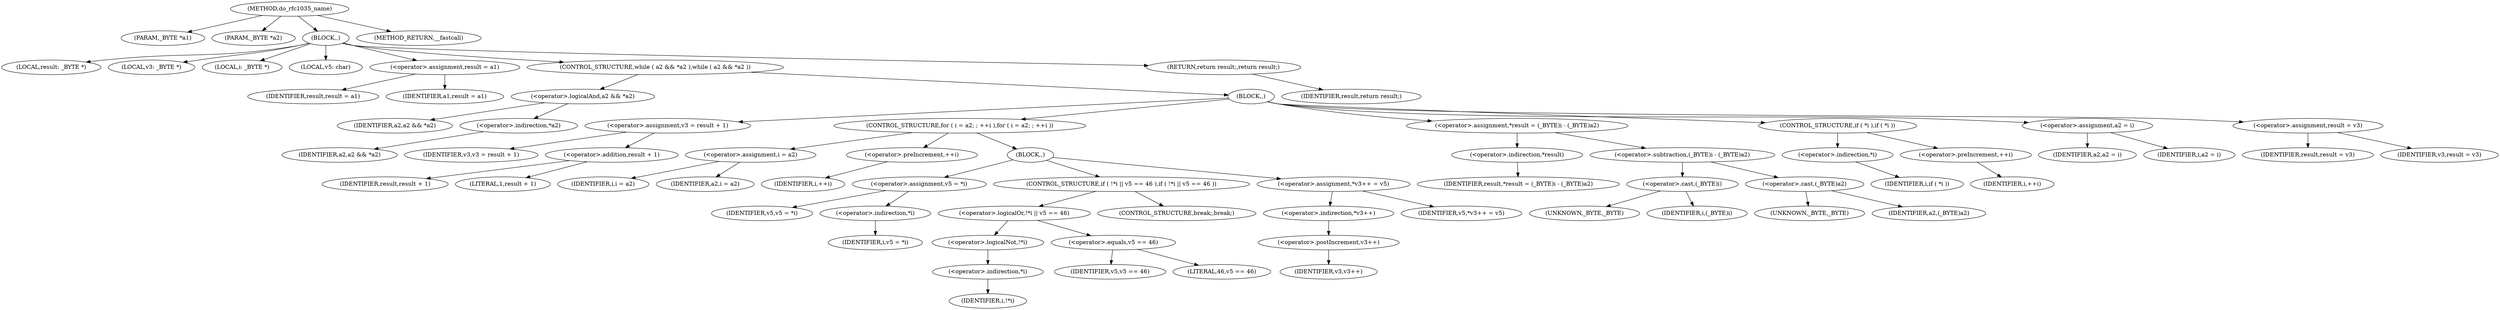 digraph do_rfc1035_name {  
"1000105" [label = "(METHOD,do_rfc1035_name)" ]
"1000106" [label = "(PARAM,_BYTE *a1)" ]
"1000107" [label = "(PARAM,_BYTE *a2)" ]
"1000108" [label = "(BLOCK,,)" ]
"1000109" [label = "(LOCAL,result: _BYTE *)" ]
"1000110" [label = "(LOCAL,v3: _BYTE *)" ]
"1000111" [label = "(LOCAL,i: _BYTE *)" ]
"1000112" [label = "(LOCAL,v5: char)" ]
"1000113" [label = "(<operator>.assignment,result = a1)" ]
"1000114" [label = "(IDENTIFIER,result,result = a1)" ]
"1000115" [label = "(IDENTIFIER,a1,result = a1)" ]
"1000116" [label = "(CONTROL_STRUCTURE,while ( a2 && *a2 ),while ( a2 && *a2 ))" ]
"1000117" [label = "(<operator>.logicalAnd,a2 && *a2)" ]
"1000118" [label = "(IDENTIFIER,a2,a2 && *a2)" ]
"1000119" [label = "(<operator>.indirection,*a2)" ]
"1000120" [label = "(IDENTIFIER,a2,a2 && *a2)" ]
"1000121" [label = "(BLOCK,,)" ]
"1000122" [label = "(<operator>.assignment,v3 = result + 1)" ]
"1000123" [label = "(IDENTIFIER,v3,v3 = result + 1)" ]
"1000124" [label = "(<operator>.addition,result + 1)" ]
"1000125" [label = "(IDENTIFIER,result,result + 1)" ]
"1000126" [label = "(LITERAL,1,result + 1)" ]
"1000127" [label = "(CONTROL_STRUCTURE,for ( i = a2; ; ++i ),for ( i = a2; ; ++i ))" ]
"1000128" [label = "(<operator>.assignment,i = a2)" ]
"1000129" [label = "(IDENTIFIER,i,i = a2)" ]
"1000130" [label = "(IDENTIFIER,a2,i = a2)" ]
"1000131" [label = "(<operator>.preIncrement,++i)" ]
"1000132" [label = "(IDENTIFIER,i,++i)" ]
"1000133" [label = "(BLOCK,,)" ]
"1000134" [label = "(<operator>.assignment,v5 = *i)" ]
"1000135" [label = "(IDENTIFIER,v5,v5 = *i)" ]
"1000136" [label = "(<operator>.indirection,*i)" ]
"1000137" [label = "(IDENTIFIER,i,v5 = *i)" ]
"1000138" [label = "(CONTROL_STRUCTURE,if ( !*i || v5 == 46 ),if ( !*i || v5 == 46 ))" ]
"1000139" [label = "(<operator>.logicalOr,!*i || v5 == 46)" ]
"1000140" [label = "(<operator>.logicalNot,!*i)" ]
"1000141" [label = "(<operator>.indirection,*i)" ]
"1000142" [label = "(IDENTIFIER,i,!*i)" ]
"1000143" [label = "(<operator>.equals,v5 == 46)" ]
"1000144" [label = "(IDENTIFIER,v5,v5 == 46)" ]
"1000145" [label = "(LITERAL,46,v5 == 46)" ]
"1000146" [label = "(CONTROL_STRUCTURE,break;,break;)" ]
"1000147" [label = "(<operator>.assignment,*v3++ = v5)" ]
"1000148" [label = "(<operator>.indirection,*v3++)" ]
"1000149" [label = "(<operator>.postIncrement,v3++)" ]
"1000150" [label = "(IDENTIFIER,v3,v3++)" ]
"1000151" [label = "(IDENTIFIER,v5,*v3++ = v5)" ]
"1000152" [label = "(<operator>.assignment,*result = (_BYTE)i - (_BYTE)a2)" ]
"1000153" [label = "(<operator>.indirection,*result)" ]
"1000154" [label = "(IDENTIFIER,result,*result = (_BYTE)i - (_BYTE)a2)" ]
"1000155" [label = "(<operator>.subtraction,(_BYTE)i - (_BYTE)a2)" ]
"1000156" [label = "(<operator>.cast,(_BYTE)i)" ]
"1000157" [label = "(UNKNOWN,_BYTE,_BYTE)" ]
"1000158" [label = "(IDENTIFIER,i,(_BYTE)i)" ]
"1000159" [label = "(<operator>.cast,(_BYTE)a2)" ]
"1000160" [label = "(UNKNOWN,_BYTE,_BYTE)" ]
"1000161" [label = "(IDENTIFIER,a2,(_BYTE)a2)" ]
"1000162" [label = "(CONTROL_STRUCTURE,if ( *i ),if ( *i ))" ]
"1000163" [label = "(<operator>.indirection,*i)" ]
"1000164" [label = "(IDENTIFIER,i,if ( *i ))" ]
"1000165" [label = "(<operator>.preIncrement,++i)" ]
"1000166" [label = "(IDENTIFIER,i,++i)" ]
"1000167" [label = "(<operator>.assignment,a2 = i)" ]
"1000168" [label = "(IDENTIFIER,a2,a2 = i)" ]
"1000169" [label = "(IDENTIFIER,i,a2 = i)" ]
"1000170" [label = "(<operator>.assignment,result = v3)" ]
"1000171" [label = "(IDENTIFIER,result,result = v3)" ]
"1000172" [label = "(IDENTIFIER,v3,result = v3)" ]
"1000173" [label = "(RETURN,return result;,return result;)" ]
"1000174" [label = "(IDENTIFIER,result,return result;)" ]
"1000175" [label = "(METHOD_RETURN,__fastcall)" ]
  "1000105" -> "1000106" 
  "1000105" -> "1000107" 
  "1000105" -> "1000108" 
  "1000105" -> "1000175" 
  "1000108" -> "1000109" 
  "1000108" -> "1000110" 
  "1000108" -> "1000111" 
  "1000108" -> "1000112" 
  "1000108" -> "1000113" 
  "1000108" -> "1000116" 
  "1000108" -> "1000173" 
  "1000113" -> "1000114" 
  "1000113" -> "1000115" 
  "1000116" -> "1000117" 
  "1000116" -> "1000121" 
  "1000117" -> "1000118" 
  "1000117" -> "1000119" 
  "1000119" -> "1000120" 
  "1000121" -> "1000122" 
  "1000121" -> "1000127" 
  "1000121" -> "1000152" 
  "1000121" -> "1000162" 
  "1000121" -> "1000167" 
  "1000121" -> "1000170" 
  "1000122" -> "1000123" 
  "1000122" -> "1000124" 
  "1000124" -> "1000125" 
  "1000124" -> "1000126" 
  "1000127" -> "1000128" 
  "1000127" -> "1000131" 
  "1000127" -> "1000133" 
  "1000128" -> "1000129" 
  "1000128" -> "1000130" 
  "1000131" -> "1000132" 
  "1000133" -> "1000134" 
  "1000133" -> "1000138" 
  "1000133" -> "1000147" 
  "1000134" -> "1000135" 
  "1000134" -> "1000136" 
  "1000136" -> "1000137" 
  "1000138" -> "1000139" 
  "1000138" -> "1000146" 
  "1000139" -> "1000140" 
  "1000139" -> "1000143" 
  "1000140" -> "1000141" 
  "1000141" -> "1000142" 
  "1000143" -> "1000144" 
  "1000143" -> "1000145" 
  "1000147" -> "1000148" 
  "1000147" -> "1000151" 
  "1000148" -> "1000149" 
  "1000149" -> "1000150" 
  "1000152" -> "1000153" 
  "1000152" -> "1000155" 
  "1000153" -> "1000154" 
  "1000155" -> "1000156" 
  "1000155" -> "1000159" 
  "1000156" -> "1000157" 
  "1000156" -> "1000158" 
  "1000159" -> "1000160" 
  "1000159" -> "1000161" 
  "1000162" -> "1000163" 
  "1000162" -> "1000165" 
  "1000163" -> "1000164" 
  "1000165" -> "1000166" 
  "1000167" -> "1000168" 
  "1000167" -> "1000169" 
  "1000170" -> "1000171" 
  "1000170" -> "1000172" 
  "1000173" -> "1000174" 
}
